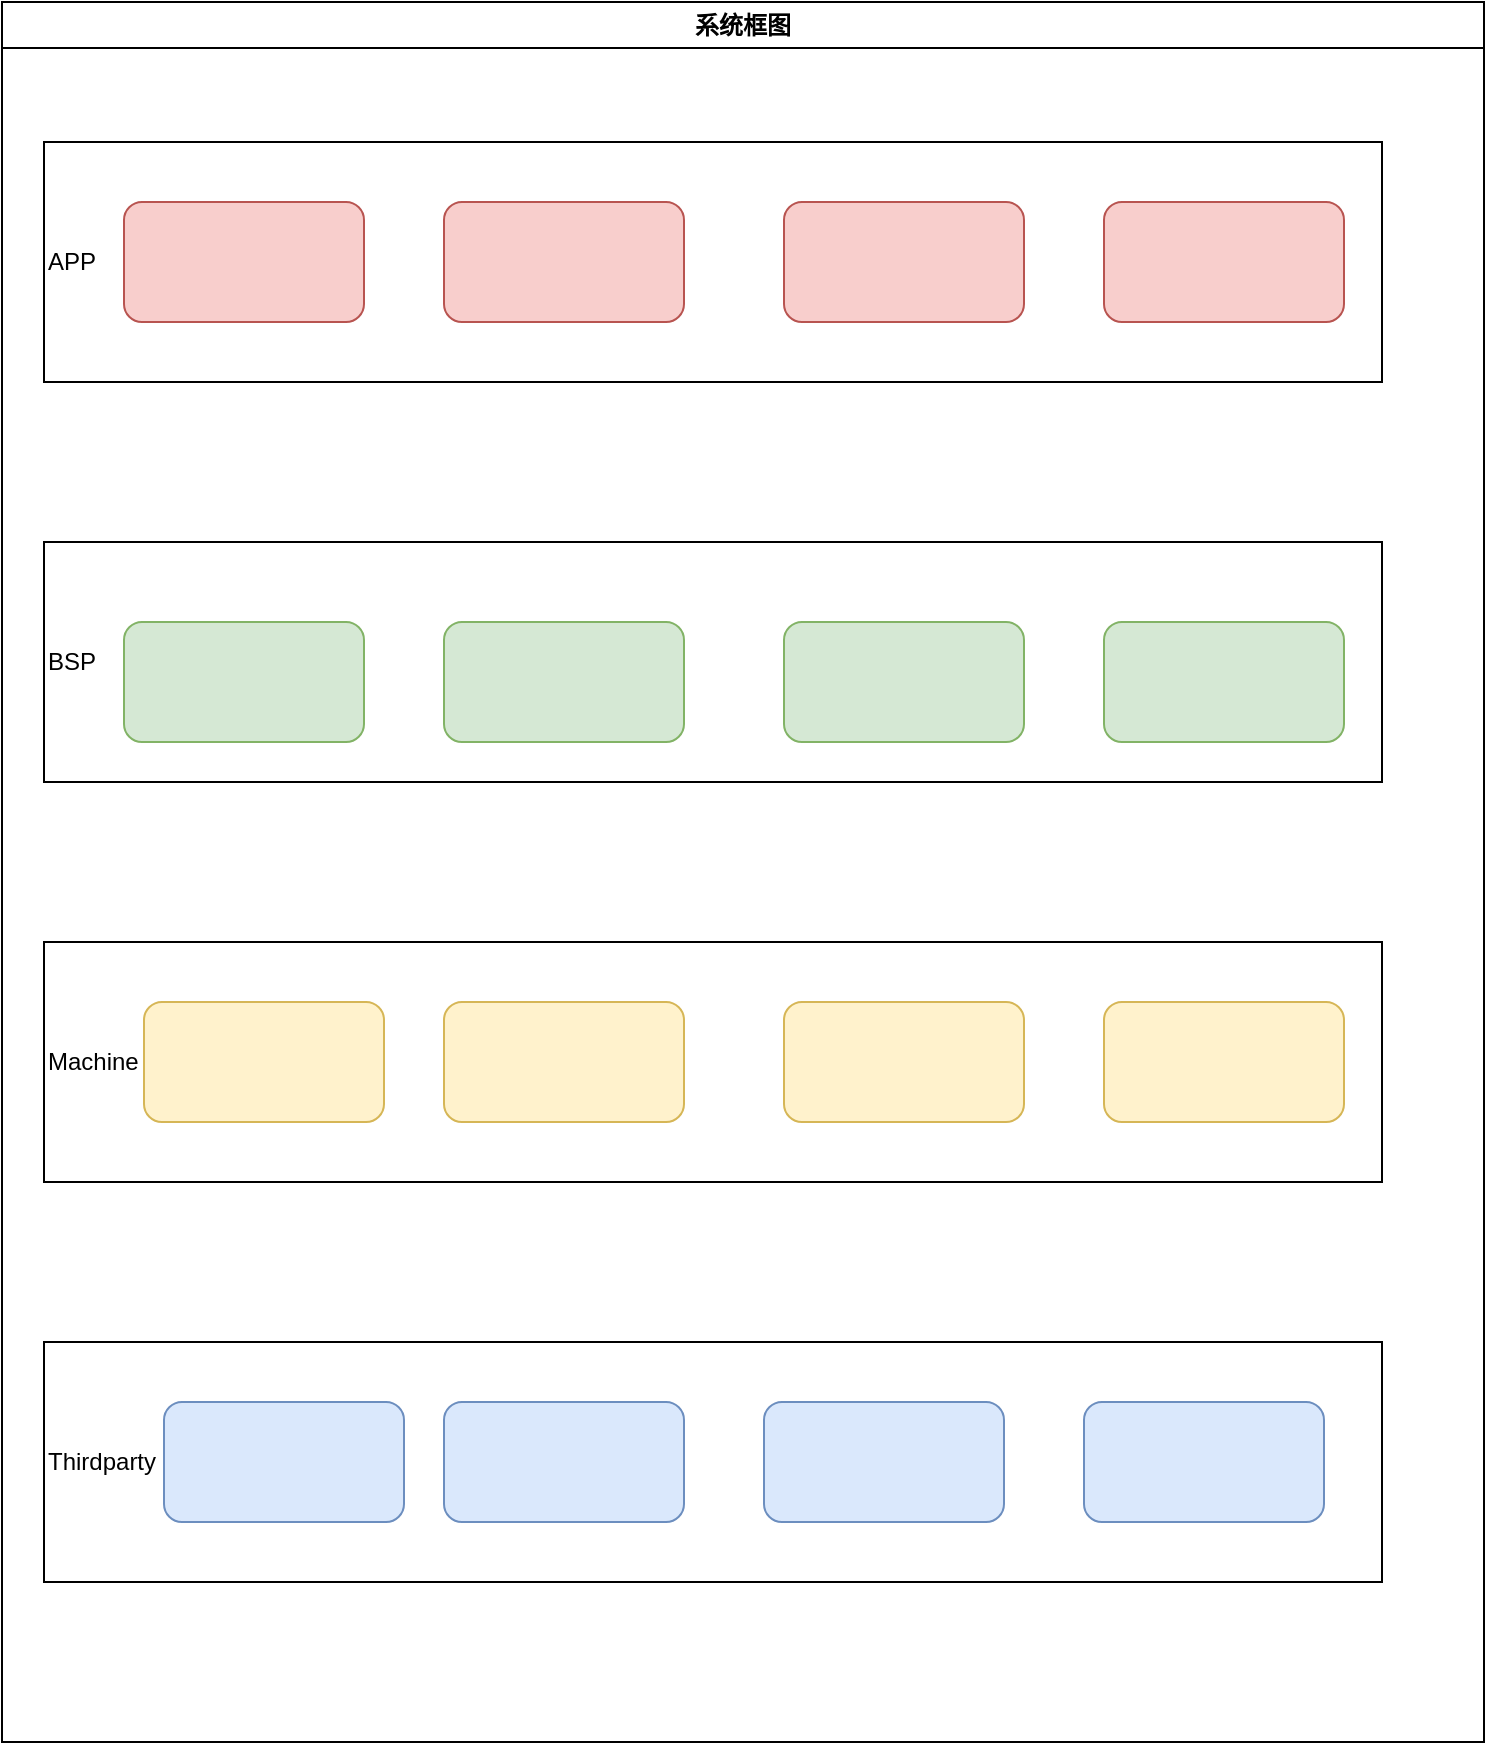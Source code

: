 <mxfile version="20.6.0" type="github">
  <diagram id="C5RBs43oDa-KdzZeNtuy" name="Page-1">
    <mxGraphModel dx="1026" dy="565" grid="1" gridSize="10" guides="1" tooltips="1" connect="1" arrows="1" fold="1" page="1" pageScale="1" pageWidth="827" pageHeight="1169" math="0" shadow="0">
      <root>
        <mxCell id="WIyWlLk6GJQsqaUBKTNV-0" />
        <mxCell id="WIyWlLk6GJQsqaUBKTNV-1" parent="WIyWlLk6GJQsqaUBKTNV-0" />
        <mxCell id="cSTLeBi9jmK-zGmyKdPC-5" value="系统框图" style="swimlane;whiteSpace=wrap;html=1;" vertex="1" parent="WIyWlLk6GJQsqaUBKTNV-1">
          <mxGeometry x="69" y="50" width="741" height="870" as="geometry" />
        </mxCell>
        <mxCell id="cSTLeBi9jmK-zGmyKdPC-8" value="APP" style="rounded=0;whiteSpace=wrap;html=1;align=left;" vertex="1" parent="cSTLeBi9jmK-zGmyKdPC-5">
          <mxGeometry x="21" y="70" width="669" height="120" as="geometry" />
        </mxCell>
        <mxCell id="cSTLeBi9jmK-zGmyKdPC-9" value="BSP" style="rounded=0;whiteSpace=wrap;html=1;align=left;" vertex="1" parent="cSTLeBi9jmK-zGmyKdPC-5">
          <mxGeometry x="21" y="270" width="669" height="120" as="geometry" />
        </mxCell>
        <mxCell id="cSTLeBi9jmK-zGmyKdPC-10" value="Machine" style="rounded=0;whiteSpace=wrap;html=1;align=left;" vertex="1" parent="cSTLeBi9jmK-zGmyKdPC-5">
          <mxGeometry x="21" y="470" width="669" height="120" as="geometry" />
        </mxCell>
        <mxCell id="cSTLeBi9jmK-zGmyKdPC-11" value="Thirdparty" style="rounded=0;whiteSpace=wrap;html=1;align=left;" vertex="1" parent="cSTLeBi9jmK-zGmyKdPC-5">
          <mxGeometry x="21" y="670" width="669" height="120" as="geometry" />
        </mxCell>
        <mxCell id="cSTLeBi9jmK-zGmyKdPC-12" value="" style="rounded=1;whiteSpace=wrap;html=1;strokeColor=#b85450;fillColor=#f8cecc;" vertex="1" parent="cSTLeBi9jmK-zGmyKdPC-5">
          <mxGeometry x="61" y="100" width="120" height="60" as="geometry" />
        </mxCell>
        <mxCell id="cSTLeBi9jmK-zGmyKdPC-19" value="" style="rounded=1;whiteSpace=wrap;html=1;strokeColor=#b85450;fillColor=#f8cecc;" vertex="1" parent="cSTLeBi9jmK-zGmyKdPC-5">
          <mxGeometry x="221" y="100" width="120" height="60" as="geometry" />
        </mxCell>
        <mxCell id="cSTLeBi9jmK-zGmyKdPC-20" value="" style="rounded=1;whiteSpace=wrap;html=1;strokeColor=#b85450;fillColor=#f8cecc;" vertex="1" parent="cSTLeBi9jmK-zGmyKdPC-5">
          <mxGeometry x="391" y="100" width="120" height="60" as="geometry" />
        </mxCell>
        <mxCell id="cSTLeBi9jmK-zGmyKdPC-21" value="" style="rounded=1;whiteSpace=wrap;html=1;strokeColor=#b85450;fillColor=#f8cecc;" vertex="1" parent="cSTLeBi9jmK-zGmyKdPC-5">
          <mxGeometry x="551" y="100" width="120" height="60" as="geometry" />
        </mxCell>
        <mxCell id="cSTLeBi9jmK-zGmyKdPC-23" value="" style="rounded=1;whiteSpace=wrap;html=1;strokeColor=#82b366;fillColor=#d5e8d4;" vertex="1" parent="cSTLeBi9jmK-zGmyKdPC-5">
          <mxGeometry x="61" y="310" width="120" height="60" as="geometry" />
        </mxCell>
        <mxCell id="cSTLeBi9jmK-zGmyKdPC-24" value="" style="rounded=1;whiteSpace=wrap;html=1;strokeColor=#82b366;fillColor=#d5e8d4;" vertex="1" parent="cSTLeBi9jmK-zGmyKdPC-5">
          <mxGeometry x="221" y="310" width="120" height="60" as="geometry" />
        </mxCell>
        <mxCell id="cSTLeBi9jmK-zGmyKdPC-25" value="" style="rounded=1;whiteSpace=wrap;html=1;strokeColor=#82b366;fillColor=#d5e8d4;" vertex="1" parent="cSTLeBi9jmK-zGmyKdPC-5">
          <mxGeometry x="391" y="310" width="120" height="60" as="geometry" />
        </mxCell>
        <mxCell id="cSTLeBi9jmK-zGmyKdPC-26" value="" style="rounded=1;whiteSpace=wrap;html=1;strokeColor=#82b366;fillColor=#d5e8d4;" vertex="1" parent="cSTLeBi9jmK-zGmyKdPC-5">
          <mxGeometry x="551" y="310" width="120" height="60" as="geometry" />
        </mxCell>
        <mxCell id="cSTLeBi9jmK-zGmyKdPC-27" value="" style="rounded=1;whiteSpace=wrap;html=1;strokeColor=#d6b656;fillColor=#fff2cc;" vertex="1" parent="cSTLeBi9jmK-zGmyKdPC-5">
          <mxGeometry x="71" y="500" width="120" height="60" as="geometry" />
        </mxCell>
        <mxCell id="cSTLeBi9jmK-zGmyKdPC-28" value="" style="rounded=1;whiteSpace=wrap;html=1;strokeColor=#d6b656;fillColor=#fff2cc;" vertex="1" parent="cSTLeBi9jmK-zGmyKdPC-5">
          <mxGeometry x="221" y="500" width="120" height="60" as="geometry" />
        </mxCell>
        <mxCell id="cSTLeBi9jmK-zGmyKdPC-29" value="" style="rounded=1;whiteSpace=wrap;html=1;strokeColor=#d6b656;fillColor=#fff2cc;" vertex="1" parent="cSTLeBi9jmK-zGmyKdPC-5">
          <mxGeometry x="391" y="500" width="120" height="60" as="geometry" />
        </mxCell>
        <mxCell id="cSTLeBi9jmK-zGmyKdPC-30" value="" style="rounded=1;whiteSpace=wrap;html=1;strokeColor=#d6b656;fillColor=#fff2cc;" vertex="1" parent="cSTLeBi9jmK-zGmyKdPC-5">
          <mxGeometry x="551" y="500" width="120" height="60" as="geometry" />
        </mxCell>
        <mxCell id="cSTLeBi9jmK-zGmyKdPC-31" value="" style="rounded=1;whiteSpace=wrap;html=1;strokeColor=#6c8ebf;fillColor=#dae8fc;" vertex="1" parent="cSTLeBi9jmK-zGmyKdPC-5">
          <mxGeometry x="81" y="700" width="120" height="60" as="geometry" />
        </mxCell>
        <mxCell id="cSTLeBi9jmK-zGmyKdPC-50" value="" style="rounded=1;whiteSpace=wrap;html=1;strokeColor=#6c8ebf;fillColor=#dae8fc;" vertex="1" parent="cSTLeBi9jmK-zGmyKdPC-5">
          <mxGeometry x="221" y="700" width="120" height="60" as="geometry" />
        </mxCell>
        <mxCell id="cSTLeBi9jmK-zGmyKdPC-51" value="" style="rounded=1;whiteSpace=wrap;html=1;strokeColor=#6c8ebf;fillColor=#dae8fc;" vertex="1" parent="cSTLeBi9jmK-zGmyKdPC-5">
          <mxGeometry x="381" y="700" width="120" height="60" as="geometry" />
        </mxCell>
        <mxCell id="cSTLeBi9jmK-zGmyKdPC-52" value="" style="rounded=1;whiteSpace=wrap;html=1;strokeColor=#6c8ebf;fillColor=#dae8fc;" vertex="1" parent="cSTLeBi9jmK-zGmyKdPC-5">
          <mxGeometry x="541" y="700" width="120" height="60" as="geometry" />
        </mxCell>
      </root>
    </mxGraphModel>
  </diagram>
</mxfile>

